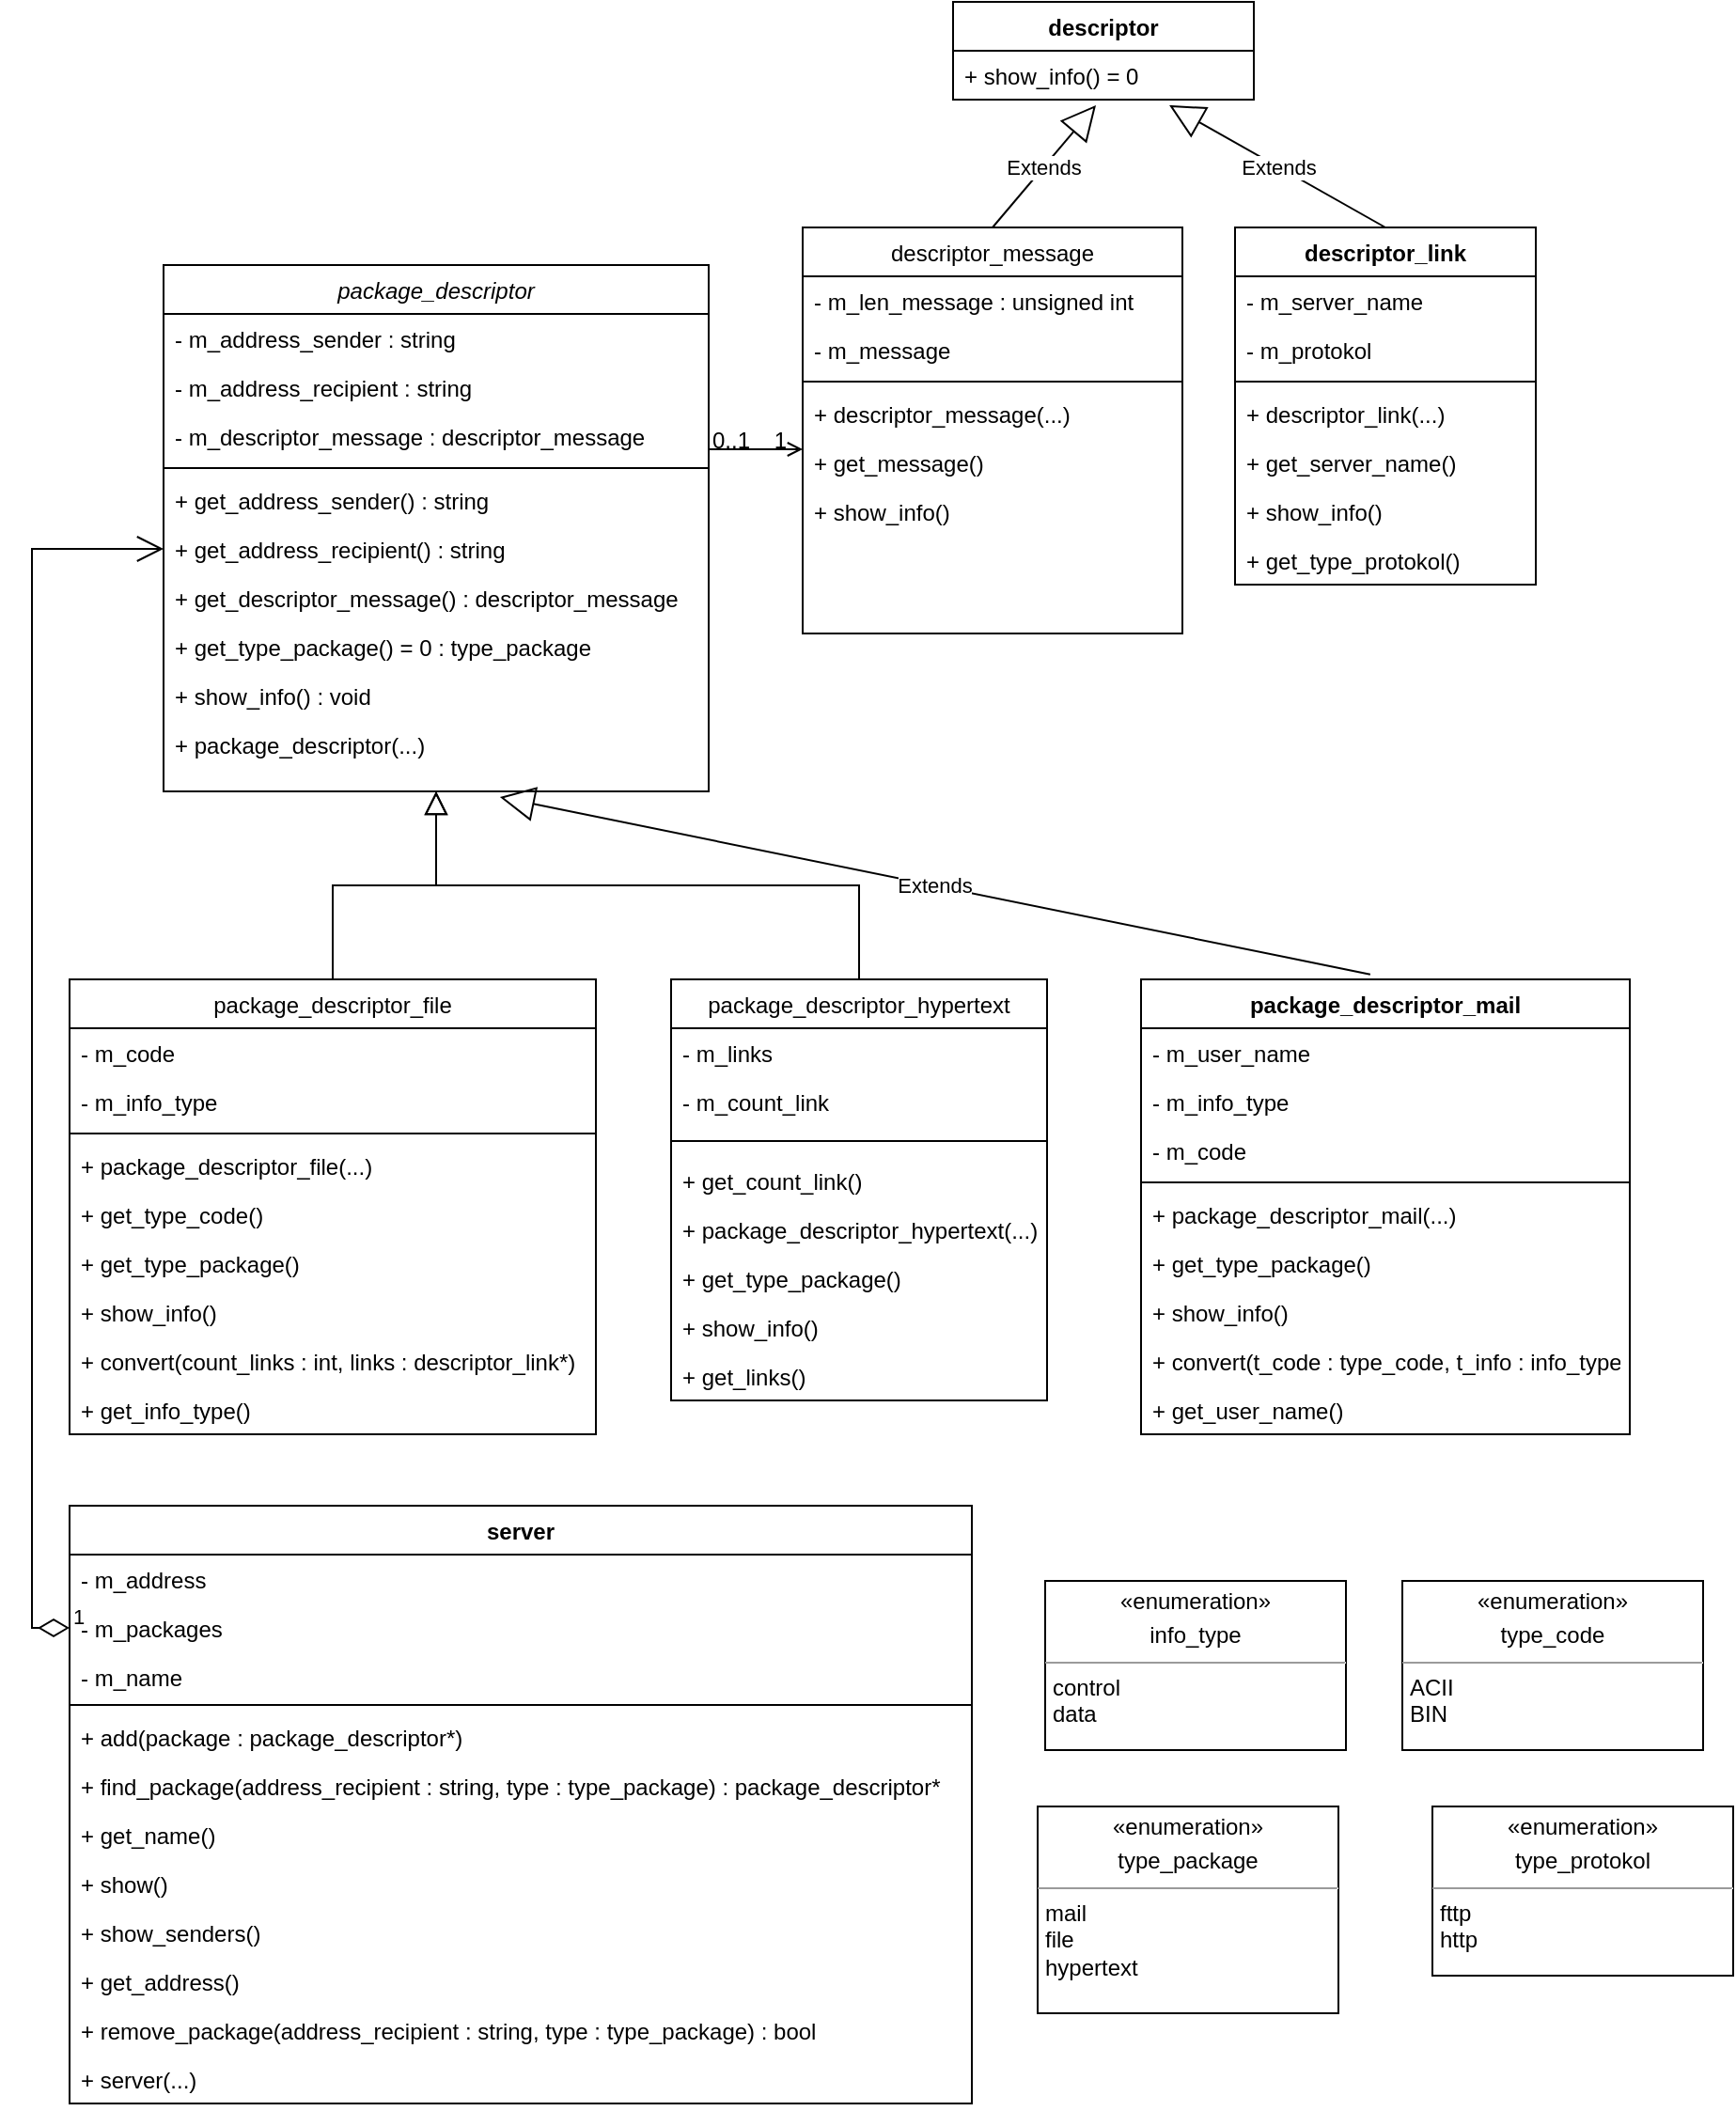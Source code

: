<mxfile version="20.7.4" type="device"><diagram id="C5RBs43oDa-KdzZeNtuy" name="Page-1"><mxGraphModel dx="1434" dy="764" grid="1" gridSize="10" guides="1" tooltips="1" connect="1" arrows="1" fold="1" page="1" pageScale="1" pageWidth="827" pageHeight="1169" math="0" shadow="0"><root><mxCell id="WIyWlLk6GJQsqaUBKTNV-0"/><mxCell id="WIyWlLk6GJQsqaUBKTNV-1" parent="WIyWlLk6GJQsqaUBKTNV-0"/><mxCell id="zkfFHV4jXpPFQw0GAbJ--0" value="package_descriptor" style="swimlane;fontStyle=2;align=center;verticalAlign=top;childLayout=stackLayout;horizontal=1;startSize=26;horizontalStack=0;resizeParent=1;resizeLast=0;collapsible=1;marginBottom=0;rounded=0;shadow=0;strokeWidth=1;" parent="WIyWlLk6GJQsqaUBKTNV-1" vertex="1"><mxGeometry x="90" y="160" width="290" height="280" as="geometry"><mxRectangle x="230" y="140" width="160" height="26" as="alternateBounds"/></mxGeometry></mxCell><mxCell id="zkfFHV4jXpPFQw0GAbJ--1" value="- m_address_sender : string" style="text;align=left;verticalAlign=top;spacingLeft=4;spacingRight=4;overflow=hidden;rotatable=0;points=[[0,0.5],[1,0.5]];portConstraint=eastwest;" parent="zkfFHV4jXpPFQw0GAbJ--0" vertex="1"><mxGeometry y="26" width="290" height="26" as="geometry"/></mxCell><mxCell id="zkfFHV4jXpPFQw0GAbJ--2" value="- m_address_recipient : string" style="text;align=left;verticalAlign=top;spacingLeft=4;spacingRight=4;overflow=hidden;rotatable=0;points=[[0,0.5],[1,0.5]];portConstraint=eastwest;rounded=0;shadow=0;html=0;" parent="zkfFHV4jXpPFQw0GAbJ--0" vertex="1"><mxGeometry y="52" width="290" height="26" as="geometry"/></mxCell><mxCell id="zkfFHV4jXpPFQw0GAbJ--3" value="- m_descriptor_message : descriptor_message" style="text;align=left;verticalAlign=top;spacingLeft=4;spacingRight=4;overflow=hidden;rotatable=0;points=[[0,0.5],[1,0.5]];portConstraint=eastwest;rounded=0;shadow=0;html=0;" parent="zkfFHV4jXpPFQw0GAbJ--0" vertex="1"><mxGeometry y="78" width="290" height="26" as="geometry"/></mxCell><mxCell id="zkfFHV4jXpPFQw0GAbJ--4" value="" style="line;html=1;strokeWidth=1;align=left;verticalAlign=middle;spacingTop=-1;spacingLeft=3;spacingRight=3;rotatable=0;labelPosition=right;points=[];portConstraint=eastwest;" parent="zkfFHV4jXpPFQw0GAbJ--0" vertex="1"><mxGeometry y="104" width="290" height="8" as="geometry"/></mxCell><mxCell id="3b6zSzHuqRh1_WvAbFg7-2" value="+ get_address_sender() : string" style="text;strokeColor=none;fillColor=none;align=left;verticalAlign=top;spacingLeft=4;spacingRight=4;overflow=hidden;rotatable=0;points=[[0,0.5],[1,0.5]];portConstraint=eastwest;" vertex="1" parent="zkfFHV4jXpPFQw0GAbJ--0"><mxGeometry y="112" width="290" height="26" as="geometry"/></mxCell><mxCell id="3b6zSzHuqRh1_WvAbFg7-3" value="+ get_address_recipient() : string" style="text;strokeColor=none;fillColor=none;align=left;verticalAlign=top;spacingLeft=4;spacingRight=4;overflow=hidden;rotatable=0;points=[[0,0.5],[1,0.5]];portConstraint=eastwest;" vertex="1" parent="zkfFHV4jXpPFQw0GAbJ--0"><mxGeometry y="138" width="290" height="26" as="geometry"/></mxCell><mxCell id="3b6zSzHuqRh1_WvAbFg7-4" value="+ get_descriptor_message() : descriptor_message" style="text;strokeColor=none;fillColor=none;align=left;verticalAlign=top;spacingLeft=4;spacingRight=4;overflow=hidden;rotatable=0;points=[[0,0.5],[1,0.5]];portConstraint=eastwest;" vertex="1" parent="zkfFHV4jXpPFQw0GAbJ--0"><mxGeometry y="164" width="290" height="26" as="geometry"/></mxCell><mxCell id="3b6zSzHuqRh1_WvAbFg7-5" value="+ get_type_package() = 0 : type_package" style="text;strokeColor=none;fillColor=none;align=left;verticalAlign=top;spacingLeft=4;spacingRight=4;overflow=hidden;rotatable=0;points=[[0,0.5],[1,0.5]];portConstraint=eastwest;" vertex="1" parent="zkfFHV4jXpPFQw0GAbJ--0"><mxGeometry y="190" width="290" height="26" as="geometry"/></mxCell><mxCell id="3b6zSzHuqRh1_WvAbFg7-6" value="+ show_info() : void" style="text;strokeColor=none;fillColor=none;align=left;verticalAlign=top;spacingLeft=4;spacingRight=4;overflow=hidden;rotatable=0;points=[[0,0.5],[1,0.5]];portConstraint=eastwest;" vertex="1" parent="zkfFHV4jXpPFQw0GAbJ--0"><mxGeometry y="216" width="290" height="26" as="geometry"/></mxCell><mxCell id="zkfFHV4jXpPFQw0GAbJ--5" value="+ package_descriptor(...)&#10;" style="text;align=left;verticalAlign=top;spacingLeft=4;spacingRight=4;overflow=hidden;rotatable=0;points=[[0,0.5],[1,0.5]];portConstraint=eastwest;" parent="zkfFHV4jXpPFQw0GAbJ--0" vertex="1"><mxGeometry y="242" width="290" height="38" as="geometry"/></mxCell><mxCell id="zkfFHV4jXpPFQw0GAbJ--6" value="package_descriptor_file" style="swimlane;fontStyle=0;align=center;verticalAlign=top;childLayout=stackLayout;horizontal=1;startSize=26;horizontalStack=0;resizeParent=1;resizeLast=0;collapsible=1;marginBottom=0;rounded=0;shadow=0;strokeWidth=1;" parent="WIyWlLk6GJQsqaUBKTNV-1" vertex="1"><mxGeometry x="40" y="540" width="280" height="242" as="geometry"><mxRectangle x="130" y="380" width="160" height="26" as="alternateBounds"/></mxGeometry></mxCell><mxCell id="zkfFHV4jXpPFQw0GAbJ--7" value="- m_code" style="text;align=left;verticalAlign=top;spacingLeft=4;spacingRight=4;overflow=hidden;rotatable=0;points=[[0,0.5],[1,0.5]];portConstraint=eastwest;" parent="zkfFHV4jXpPFQw0GAbJ--6" vertex="1"><mxGeometry y="26" width="280" height="26" as="geometry"/></mxCell><mxCell id="zkfFHV4jXpPFQw0GAbJ--8" value="- m_info_type" style="text;align=left;verticalAlign=top;spacingLeft=4;spacingRight=4;overflow=hidden;rotatable=0;points=[[0,0.5],[1,0.5]];portConstraint=eastwest;rounded=0;shadow=0;html=0;" parent="zkfFHV4jXpPFQw0GAbJ--6" vertex="1"><mxGeometry y="52" width="280" height="26" as="geometry"/></mxCell><mxCell id="zkfFHV4jXpPFQw0GAbJ--9" value="" style="line;html=1;strokeWidth=1;align=left;verticalAlign=middle;spacingTop=-1;spacingLeft=3;spacingRight=3;rotatable=0;labelPosition=right;points=[];portConstraint=eastwest;" parent="zkfFHV4jXpPFQw0GAbJ--6" vertex="1"><mxGeometry y="78" width="280" height="8" as="geometry"/></mxCell><mxCell id="zkfFHV4jXpPFQw0GAbJ--11" value="+ package_descriptor_file(...)" style="text;align=left;verticalAlign=top;spacingLeft=4;spacingRight=4;overflow=hidden;rotatable=0;points=[[0,0.5],[1,0.5]];portConstraint=eastwest;" parent="zkfFHV4jXpPFQw0GAbJ--6" vertex="1"><mxGeometry y="86" width="280" height="26" as="geometry"/></mxCell><mxCell id="3b6zSzHuqRh1_WvAbFg7-22" value="+ get_type_code()" style="text;strokeColor=none;fillColor=none;align=left;verticalAlign=top;spacingLeft=4;spacingRight=4;overflow=hidden;rotatable=0;points=[[0,0.5],[1,0.5]];portConstraint=eastwest;" vertex="1" parent="zkfFHV4jXpPFQw0GAbJ--6"><mxGeometry y="112" width="280" height="26" as="geometry"/></mxCell><mxCell id="3b6zSzHuqRh1_WvAbFg7-24" value="+ get_type_package()" style="text;strokeColor=none;fillColor=none;align=left;verticalAlign=top;spacingLeft=4;spacingRight=4;overflow=hidden;rotatable=0;points=[[0,0.5],[1,0.5]];portConstraint=eastwest;" vertex="1" parent="zkfFHV4jXpPFQw0GAbJ--6"><mxGeometry y="138" width="280" height="26" as="geometry"/></mxCell><mxCell id="3b6zSzHuqRh1_WvAbFg7-25" value="+ show_info()" style="text;strokeColor=none;fillColor=none;align=left;verticalAlign=top;spacingLeft=4;spacingRight=4;overflow=hidden;rotatable=0;points=[[0,0.5],[1,0.5]];portConstraint=eastwest;" vertex="1" parent="zkfFHV4jXpPFQw0GAbJ--6"><mxGeometry y="164" width="280" height="26" as="geometry"/></mxCell><mxCell id="3b6zSzHuqRh1_WvAbFg7-26" value="+ convert(count_links : int, links : descriptor_link*)" style="text;strokeColor=none;fillColor=none;align=left;verticalAlign=top;spacingLeft=4;spacingRight=4;overflow=hidden;rotatable=0;points=[[0,0.5],[1,0.5]];portConstraint=eastwest;" vertex="1" parent="zkfFHV4jXpPFQw0GAbJ--6"><mxGeometry y="190" width="280" height="26" as="geometry"/></mxCell><mxCell id="3b6zSzHuqRh1_WvAbFg7-23" value="+ get_info_type()" style="text;strokeColor=none;fillColor=none;align=left;verticalAlign=top;spacingLeft=4;spacingRight=4;overflow=hidden;rotatable=0;points=[[0,0.5],[1,0.5]];portConstraint=eastwest;" vertex="1" parent="zkfFHV4jXpPFQw0GAbJ--6"><mxGeometry y="216" width="280" height="26" as="geometry"/></mxCell><mxCell id="zkfFHV4jXpPFQw0GAbJ--12" value="" style="endArrow=block;endSize=10;endFill=0;shadow=0;strokeWidth=1;rounded=0;edgeStyle=elbowEdgeStyle;elbow=vertical;" parent="WIyWlLk6GJQsqaUBKTNV-1" source="zkfFHV4jXpPFQw0GAbJ--6" target="zkfFHV4jXpPFQw0GAbJ--0" edge="1"><mxGeometry width="160" relative="1" as="geometry"><mxPoint x="200" y="243" as="sourcePoint"/><mxPoint x="200" y="243" as="targetPoint"/></mxGeometry></mxCell><mxCell id="zkfFHV4jXpPFQw0GAbJ--13" value="package_descriptor_hypertext" style="swimlane;fontStyle=0;align=center;verticalAlign=top;childLayout=stackLayout;horizontal=1;startSize=26;horizontalStack=0;resizeParent=1;resizeLast=0;collapsible=1;marginBottom=0;rounded=0;shadow=0;strokeWidth=1;" parent="WIyWlLk6GJQsqaUBKTNV-1" vertex="1"><mxGeometry x="360" y="540" width="200" height="224" as="geometry"><mxRectangle x="340" y="380" width="170" height="26" as="alternateBounds"/></mxGeometry></mxCell><mxCell id="3b6zSzHuqRh1_WvAbFg7-27" value="- m_links" style="text;strokeColor=none;fillColor=none;align=left;verticalAlign=top;spacingLeft=4;spacingRight=4;overflow=hidden;rotatable=0;points=[[0,0.5],[1,0.5]];portConstraint=eastwest;" vertex="1" parent="zkfFHV4jXpPFQw0GAbJ--13"><mxGeometry y="26" width="200" height="26" as="geometry"/></mxCell><mxCell id="zkfFHV4jXpPFQw0GAbJ--14" value="- m_count_link" style="text;align=left;verticalAlign=top;spacingLeft=4;spacingRight=4;overflow=hidden;rotatable=0;points=[[0,0.5],[1,0.5]];portConstraint=eastwest;" parent="zkfFHV4jXpPFQw0GAbJ--13" vertex="1"><mxGeometry y="52" width="200" height="26" as="geometry"/></mxCell><mxCell id="zkfFHV4jXpPFQw0GAbJ--15" value="" style="line;html=1;strokeWidth=1;align=left;verticalAlign=middle;spacingTop=-1;spacingLeft=3;spacingRight=3;rotatable=0;labelPosition=right;points=[];portConstraint=eastwest;" parent="zkfFHV4jXpPFQw0GAbJ--13" vertex="1"><mxGeometry y="78" width="200" height="16" as="geometry"/></mxCell><mxCell id="3b6zSzHuqRh1_WvAbFg7-29" value="+ get_count_link()" style="text;strokeColor=none;fillColor=none;align=left;verticalAlign=top;spacingLeft=4;spacingRight=4;overflow=hidden;rotatable=0;points=[[0,0.5],[1,0.5]];portConstraint=eastwest;" vertex="1" parent="zkfFHV4jXpPFQw0GAbJ--13"><mxGeometry y="94" width="200" height="26" as="geometry"/></mxCell><mxCell id="3b6zSzHuqRh1_WvAbFg7-28" value="+ package_descriptor_hypertext(...)" style="text;strokeColor=none;fillColor=none;align=left;verticalAlign=top;spacingLeft=4;spacingRight=4;overflow=hidden;rotatable=0;points=[[0,0.5],[1,0.5]];portConstraint=eastwest;" vertex="1" parent="zkfFHV4jXpPFQw0GAbJ--13"><mxGeometry y="120" width="200" height="26" as="geometry"/></mxCell><mxCell id="3b6zSzHuqRh1_WvAbFg7-31" value="+ get_type_package()" style="text;strokeColor=none;fillColor=none;align=left;verticalAlign=top;spacingLeft=4;spacingRight=4;overflow=hidden;rotatable=0;points=[[0,0.5],[1,0.5]];portConstraint=eastwest;" vertex="1" parent="zkfFHV4jXpPFQw0GAbJ--13"><mxGeometry y="146" width="200" height="26" as="geometry"/></mxCell><mxCell id="3b6zSzHuqRh1_WvAbFg7-32" value="+ show_info()" style="text;strokeColor=none;fillColor=none;align=left;verticalAlign=top;spacingLeft=4;spacingRight=4;overflow=hidden;rotatable=0;points=[[0,0.5],[1,0.5]];portConstraint=eastwest;" vertex="1" parent="zkfFHV4jXpPFQw0GAbJ--13"><mxGeometry y="172" width="200" height="26" as="geometry"/></mxCell><mxCell id="3b6zSzHuqRh1_WvAbFg7-30" value="+ get_links()" style="text;strokeColor=none;fillColor=none;align=left;verticalAlign=top;spacingLeft=4;spacingRight=4;overflow=hidden;rotatable=0;points=[[0,0.5],[1,0.5]];portConstraint=eastwest;" vertex="1" parent="zkfFHV4jXpPFQw0GAbJ--13"><mxGeometry y="198" width="200" height="26" as="geometry"/></mxCell><mxCell id="zkfFHV4jXpPFQw0GAbJ--16" value="" style="endArrow=block;endSize=10;endFill=0;shadow=0;strokeWidth=1;rounded=0;edgeStyle=elbowEdgeStyle;elbow=vertical;" parent="WIyWlLk6GJQsqaUBKTNV-1" source="zkfFHV4jXpPFQw0GAbJ--13" target="zkfFHV4jXpPFQw0GAbJ--0" edge="1"><mxGeometry width="160" relative="1" as="geometry"><mxPoint x="210" y="413" as="sourcePoint"/><mxPoint x="310" y="311" as="targetPoint"/></mxGeometry></mxCell><mxCell id="zkfFHV4jXpPFQw0GAbJ--17" value="descriptor_message" style="swimlane;fontStyle=0;align=center;verticalAlign=top;childLayout=stackLayout;horizontal=1;startSize=26;horizontalStack=0;resizeParent=1;resizeLast=0;collapsible=1;marginBottom=0;rounded=0;shadow=0;strokeWidth=1;" parent="WIyWlLk6GJQsqaUBKTNV-1" vertex="1"><mxGeometry x="430" y="140" width="202" height="216" as="geometry"><mxRectangle x="550" y="140" width="160" height="26" as="alternateBounds"/></mxGeometry></mxCell><mxCell id="zkfFHV4jXpPFQw0GAbJ--18" value="- m_len_message : unsigned int" style="text;align=left;verticalAlign=top;spacingLeft=4;spacingRight=4;overflow=hidden;rotatable=0;points=[[0,0.5],[1,0.5]];portConstraint=eastwest;" parent="zkfFHV4jXpPFQw0GAbJ--17" vertex="1"><mxGeometry y="26" width="202" height="26" as="geometry"/></mxCell><mxCell id="zkfFHV4jXpPFQw0GAbJ--19" value="- m_message" style="text;align=left;verticalAlign=top;spacingLeft=4;spacingRight=4;overflow=hidden;rotatable=0;points=[[0,0.5],[1,0.5]];portConstraint=eastwest;rounded=0;shadow=0;html=0;" parent="zkfFHV4jXpPFQw0GAbJ--17" vertex="1"><mxGeometry y="52" width="202" height="26" as="geometry"/></mxCell><mxCell id="zkfFHV4jXpPFQw0GAbJ--23" value="" style="line;html=1;strokeWidth=1;align=left;verticalAlign=middle;spacingTop=-1;spacingLeft=3;spacingRight=3;rotatable=0;labelPosition=right;points=[];portConstraint=eastwest;" parent="zkfFHV4jXpPFQw0GAbJ--17" vertex="1"><mxGeometry y="78" width="202" height="8" as="geometry"/></mxCell><mxCell id="zkfFHV4jXpPFQw0GAbJ--24" value="+ descriptor_message(...)" style="text;align=left;verticalAlign=top;spacingLeft=4;spacingRight=4;overflow=hidden;rotatable=0;points=[[0,0.5],[1,0.5]];portConstraint=eastwest;" parent="zkfFHV4jXpPFQw0GAbJ--17" vertex="1"><mxGeometry y="86" width="202" height="26" as="geometry"/></mxCell><mxCell id="zkfFHV4jXpPFQw0GAbJ--25" value="+ get_message()" style="text;align=left;verticalAlign=top;spacingLeft=4;spacingRight=4;overflow=hidden;rotatable=0;points=[[0,0.5],[1,0.5]];portConstraint=eastwest;" parent="zkfFHV4jXpPFQw0GAbJ--17" vertex="1"><mxGeometry y="112" width="202" height="26" as="geometry"/></mxCell><mxCell id="3b6zSzHuqRh1_WvAbFg7-21" value="+ show_info()" style="text;strokeColor=none;fillColor=none;align=left;verticalAlign=top;spacingLeft=4;spacingRight=4;overflow=hidden;rotatable=0;points=[[0,0.5],[1,0.5]];portConstraint=eastwest;" vertex="1" parent="zkfFHV4jXpPFQw0GAbJ--17"><mxGeometry y="138" width="202" height="26" as="geometry"/></mxCell><mxCell id="zkfFHV4jXpPFQw0GAbJ--26" value="" style="endArrow=open;shadow=0;strokeWidth=1;rounded=0;endFill=1;edgeStyle=elbowEdgeStyle;elbow=vertical;" parent="WIyWlLk6GJQsqaUBKTNV-1" source="zkfFHV4jXpPFQw0GAbJ--0" target="zkfFHV4jXpPFQw0GAbJ--17" edge="1"><mxGeometry x="0.5" y="41" relative="1" as="geometry"><mxPoint x="380" y="232" as="sourcePoint"/><mxPoint x="540" y="232" as="targetPoint"/><mxPoint x="-40" y="32" as="offset"/></mxGeometry></mxCell><mxCell id="zkfFHV4jXpPFQw0GAbJ--27" value="0..1" style="resizable=0;align=left;verticalAlign=bottom;labelBackgroundColor=none;fontSize=12;" parent="zkfFHV4jXpPFQw0GAbJ--26" connectable="0" vertex="1"><mxGeometry x="-1" relative="1" as="geometry"><mxPoint y="4" as="offset"/></mxGeometry></mxCell><mxCell id="zkfFHV4jXpPFQw0GAbJ--28" value="1" style="resizable=0;align=right;verticalAlign=bottom;labelBackgroundColor=none;fontSize=12;" parent="zkfFHV4jXpPFQw0GAbJ--26" connectable="0" vertex="1"><mxGeometry x="1" relative="1" as="geometry"><mxPoint x="-7" y="4" as="offset"/></mxGeometry></mxCell><mxCell id="3b6zSzHuqRh1_WvAbFg7-7" value="descriptor" style="swimlane;fontStyle=1;align=center;verticalAlign=top;childLayout=stackLayout;horizontal=1;startSize=26;horizontalStack=0;resizeParent=1;resizeParentMax=0;resizeLast=0;collapsible=1;marginBottom=0;" vertex="1" parent="WIyWlLk6GJQsqaUBKTNV-1"><mxGeometry x="510" y="20" width="160" height="52" as="geometry"/></mxCell><mxCell id="3b6zSzHuqRh1_WvAbFg7-10" value="+ show_info() = 0" style="text;strokeColor=none;fillColor=none;align=left;verticalAlign=top;spacingLeft=4;spacingRight=4;overflow=hidden;rotatable=0;points=[[0,0.5],[1,0.5]];portConstraint=eastwest;" vertex="1" parent="3b6zSzHuqRh1_WvAbFg7-7"><mxGeometry y="26" width="160" height="26" as="geometry"/></mxCell><mxCell id="3b6zSzHuqRh1_WvAbFg7-11" value="Extends" style="endArrow=block;endSize=16;endFill=0;html=1;rounded=0;exitX=0.5;exitY=0;exitDx=0;exitDy=0;entryX=0.475;entryY=1.115;entryDx=0;entryDy=0;entryPerimeter=0;" edge="1" parent="WIyWlLk6GJQsqaUBKTNV-1" source="zkfFHV4jXpPFQw0GAbJ--17" target="3b6zSzHuqRh1_WvAbFg7-10"><mxGeometry width="160" relative="1" as="geometry"><mxPoint x="541" y="190" as="sourcePoint"/><mxPoint x="701" y="190" as="targetPoint"/></mxGeometry></mxCell><mxCell id="3b6zSzHuqRh1_WvAbFg7-12" value="descriptor_link" style="swimlane;fontStyle=1;align=center;verticalAlign=top;childLayout=stackLayout;horizontal=1;startSize=26;horizontalStack=0;resizeParent=1;resizeParentMax=0;resizeLast=0;collapsible=1;marginBottom=0;" vertex="1" parent="WIyWlLk6GJQsqaUBKTNV-1"><mxGeometry x="660" y="140" width="160" height="190" as="geometry"/></mxCell><mxCell id="3b6zSzHuqRh1_WvAbFg7-16" value="- m_server_name" style="text;strokeColor=none;fillColor=none;align=left;verticalAlign=top;spacingLeft=4;spacingRight=4;overflow=hidden;rotatable=0;points=[[0,0.5],[1,0.5]];portConstraint=eastwest;" vertex="1" parent="3b6zSzHuqRh1_WvAbFg7-12"><mxGeometry y="26" width="160" height="26" as="geometry"/></mxCell><mxCell id="3b6zSzHuqRh1_WvAbFg7-13" value="- m_protokol" style="text;strokeColor=none;fillColor=none;align=left;verticalAlign=top;spacingLeft=4;spacingRight=4;overflow=hidden;rotatable=0;points=[[0,0.5],[1,0.5]];portConstraint=eastwest;" vertex="1" parent="3b6zSzHuqRh1_WvAbFg7-12"><mxGeometry y="52" width="160" height="26" as="geometry"/></mxCell><mxCell id="3b6zSzHuqRh1_WvAbFg7-14" value="" style="line;strokeWidth=1;fillColor=none;align=left;verticalAlign=middle;spacingTop=-1;spacingLeft=3;spacingRight=3;rotatable=0;labelPosition=right;points=[];portConstraint=eastwest;strokeColor=inherit;" vertex="1" parent="3b6zSzHuqRh1_WvAbFg7-12"><mxGeometry y="78" width="160" height="8" as="geometry"/></mxCell><mxCell id="3b6zSzHuqRh1_WvAbFg7-15" value="+ descriptor_link(...)" style="text;strokeColor=none;fillColor=none;align=left;verticalAlign=top;spacingLeft=4;spacingRight=4;overflow=hidden;rotatable=0;points=[[0,0.5],[1,0.5]];portConstraint=eastwest;" vertex="1" parent="3b6zSzHuqRh1_WvAbFg7-12"><mxGeometry y="86" width="160" height="26" as="geometry"/></mxCell><mxCell id="3b6zSzHuqRh1_WvAbFg7-18" value="+ get_server_name()" style="text;strokeColor=none;fillColor=none;align=left;verticalAlign=top;spacingLeft=4;spacingRight=4;overflow=hidden;rotatable=0;points=[[0,0.5],[1,0.5]];portConstraint=eastwest;" vertex="1" parent="3b6zSzHuqRh1_WvAbFg7-12"><mxGeometry y="112" width="160" height="26" as="geometry"/></mxCell><mxCell id="3b6zSzHuqRh1_WvAbFg7-19" value="+ show_info()" style="text;strokeColor=none;fillColor=none;align=left;verticalAlign=top;spacingLeft=4;spacingRight=4;overflow=hidden;rotatable=0;points=[[0,0.5],[1,0.5]];portConstraint=eastwest;" vertex="1" parent="3b6zSzHuqRh1_WvAbFg7-12"><mxGeometry y="138" width="160" height="26" as="geometry"/></mxCell><mxCell id="3b6zSzHuqRh1_WvAbFg7-17" value="+ get_type_protokol()" style="text;strokeColor=none;fillColor=none;align=left;verticalAlign=top;spacingLeft=4;spacingRight=4;overflow=hidden;rotatable=0;points=[[0,0.5],[1,0.5]];portConstraint=eastwest;" vertex="1" parent="3b6zSzHuqRh1_WvAbFg7-12"><mxGeometry y="164" width="160" height="26" as="geometry"/></mxCell><mxCell id="3b6zSzHuqRh1_WvAbFg7-20" value="Extends" style="endArrow=block;endSize=16;endFill=0;html=1;rounded=0;exitX=0.5;exitY=0;exitDx=0;exitDy=0;entryX=0.719;entryY=1.115;entryDx=0;entryDy=0;entryPerimeter=0;" edge="1" parent="WIyWlLk6GJQsqaUBKTNV-1" source="3b6zSzHuqRh1_WvAbFg7-12" target="3b6zSzHuqRh1_WvAbFg7-10"><mxGeometry width="160" relative="1" as="geometry"><mxPoint x="732.5" y="235.01" as="sourcePoint"/><mxPoint x="747.5" y="70.0" as="targetPoint"/></mxGeometry></mxCell><mxCell id="3b6zSzHuqRh1_WvAbFg7-33" value="package_descriptor_mail" style="swimlane;fontStyle=1;align=center;verticalAlign=top;childLayout=stackLayout;horizontal=1;startSize=26;horizontalStack=0;resizeParent=1;resizeParentMax=0;resizeLast=0;collapsible=1;marginBottom=0;" vertex="1" parent="WIyWlLk6GJQsqaUBKTNV-1"><mxGeometry x="610" y="540" width="260" height="242" as="geometry"/></mxCell><mxCell id="3b6zSzHuqRh1_WvAbFg7-34" value="- m_user_name" style="text;strokeColor=none;fillColor=none;align=left;verticalAlign=top;spacingLeft=4;spacingRight=4;overflow=hidden;rotatable=0;points=[[0,0.5],[1,0.5]];portConstraint=eastwest;" vertex="1" parent="3b6zSzHuqRh1_WvAbFg7-33"><mxGeometry y="26" width="260" height="26" as="geometry"/></mxCell><mxCell id="3b6zSzHuqRh1_WvAbFg7-68" value="- m_info_type" style="text;strokeColor=none;fillColor=none;align=left;verticalAlign=top;spacingLeft=4;spacingRight=4;overflow=hidden;rotatable=0;points=[[0,0.5],[1,0.5]];portConstraint=eastwest;" vertex="1" parent="3b6zSzHuqRh1_WvAbFg7-33"><mxGeometry y="52" width="260" height="26" as="geometry"/></mxCell><mxCell id="3b6zSzHuqRh1_WvAbFg7-67" value="- m_code" style="text;strokeColor=none;fillColor=none;align=left;verticalAlign=top;spacingLeft=4;spacingRight=4;overflow=hidden;rotatable=0;points=[[0,0.5],[1,0.5]];portConstraint=eastwest;" vertex="1" parent="3b6zSzHuqRh1_WvAbFg7-33"><mxGeometry y="78" width="260" height="26" as="geometry"/></mxCell><mxCell id="3b6zSzHuqRh1_WvAbFg7-35" value="" style="line;strokeWidth=1;fillColor=none;align=left;verticalAlign=middle;spacingTop=-1;spacingLeft=3;spacingRight=3;rotatable=0;labelPosition=right;points=[];portConstraint=eastwest;strokeColor=inherit;" vertex="1" parent="3b6zSzHuqRh1_WvAbFg7-33"><mxGeometry y="104" width="260" height="8" as="geometry"/></mxCell><mxCell id="3b6zSzHuqRh1_WvAbFg7-36" value="+ package_descriptor_mail(...)" style="text;strokeColor=none;fillColor=none;align=left;verticalAlign=top;spacingLeft=4;spacingRight=4;overflow=hidden;rotatable=0;points=[[0,0.5],[1,0.5]];portConstraint=eastwest;" vertex="1" parent="3b6zSzHuqRh1_WvAbFg7-33"><mxGeometry y="112" width="260" height="26" as="geometry"/></mxCell><mxCell id="3b6zSzHuqRh1_WvAbFg7-38" value="+ get_type_package()" style="text;strokeColor=none;fillColor=none;align=left;verticalAlign=top;spacingLeft=4;spacingRight=4;overflow=hidden;rotatable=0;points=[[0,0.5],[1,0.5]];portConstraint=eastwest;" vertex="1" parent="3b6zSzHuqRh1_WvAbFg7-33"><mxGeometry y="138" width="260" height="26" as="geometry"/></mxCell><mxCell id="3b6zSzHuqRh1_WvAbFg7-39" value="+ show_info()" style="text;strokeColor=none;fillColor=none;align=left;verticalAlign=top;spacingLeft=4;spacingRight=4;overflow=hidden;rotatable=0;points=[[0,0.5],[1,0.5]];portConstraint=eastwest;" vertex="1" parent="3b6zSzHuqRh1_WvAbFg7-33"><mxGeometry y="164" width="260" height="26" as="geometry"/></mxCell><mxCell id="3b6zSzHuqRh1_WvAbFg7-40" value="+ convert(t_code : type_code, t_info : info_type)" style="text;strokeColor=none;fillColor=none;align=left;verticalAlign=top;spacingLeft=4;spacingRight=4;overflow=hidden;rotatable=0;points=[[0,0.5],[1,0.5]];portConstraint=eastwest;" vertex="1" parent="3b6zSzHuqRh1_WvAbFg7-33"><mxGeometry y="190" width="260" height="26" as="geometry"/></mxCell><mxCell id="3b6zSzHuqRh1_WvAbFg7-37" value="+ get_user_name()" style="text;strokeColor=none;fillColor=none;align=left;verticalAlign=top;spacingLeft=4;spacingRight=4;overflow=hidden;rotatable=0;points=[[0,0.5],[1,0.5]];portConstraint=eastwest;" vertex="1" parent="3b6zSzHuqRh1_WvAbFg7-33"><mxGeometry y="216" width="260" height="26" as="geometry"/></mxCell><mxCell id="3b6zSzHuqRh1_WvAbFg7-41" value="Extends" style="endArrow=block;endSize=16;endFill=0;html=1;rounded=0;exitX=0.469;exitY=-0.011;exitDx=0;exitDy=0;exitPerimeter=0;entryX=0.617;entryY=1.079;entryDx=0;entryDy=0;entryPerimeter=0;" edge="1" parent="WIyWlLk6GJQsqaUBKTNV-1" source="3b6zSzHuqRh1_WvAbFg7-33" target="zkfFHV4jXpPFQw0GAbJ--5"><mxGeometry width="160" relative="1" as="geometry"><mxPoint x="700" y="480" as="sourcePoint"/><mxPoint x="860" y="480" as="targetPoint"/></mxGeometry></mxCell><mxCell id="3b6zSzHuqRh1_WvAbFg7-48" value="&lt;p style=&quot;margin:0px;margin-top:4px;text-align:center;&quot;&gt;«enumeration»&lt;br&gt;&lt;/p&gt;&lt;p style=&quot;margin:0px;margin-top:4px;text-align:center;&quot;&gt;info_type&lt;br&gt;&lt;/p&gt;&lt;hr size=&quot;1&quot;&gt;&lt;p style=&quot;margin:0px;margin-left:4px;&quot;&gt;control&lt;br&gt;&lt;/p&gt;&lt;p style=&quot;margin:0px;margin-left:4px;&quot;&gt;data&lt;/p&gt;" style="verticalAlign=top;align=left;overflow=fill;fontSize=12;fontFamily=Helvetica;html=1;" vertex="1" parent="WIyWlLk6GJQsqaUBKTNV-1"><mxGeometry x="559" y="860" width="160" height="90" as="geometry"/></mxCell><mxCell id="3b6zSzHuqRh1_WvAbFg7-50" value="&lt;p style=&quot;margin:0px;margin-top:4px;text-align:center;&quot;&gt;«enumeration»&lt;br&gt;&lt;/p&gt;&lt;p style=&quot;margin:0px;margin-top:4px;text-align:center;&quot;&gt;type_code&lt;br&gt;&lt;/p&gt;&lt;hr size=&quot;1&quot;&gt;&lt;p style=&quot;margin:0px;margin-left:4px;&quot;&gt;ACII&lt;br&gt;&lt;/p&gt;&lt;p style=&quot;margin:0px;margin-left:4px;&quot;&gt;BIN&lt;/p&gt;" style="verticalAlign=top;align=left;overflow=fill;fontSize=12;fontFamily=Helvetica;html=1;" vertex="1" parent="WIyWlLk6GJQsqaUBKTNV-1"><mxGeometry x="749" y="860" width="160" height="90" as="geometry"/></mxCell><mxCell id="3b6zSzHuqRh1_WvAbFg7-51" value="&lt;p style=&quot;margin:0px;margin-top:4px;text-align:center;&quot;&gt;«enumeration»&lt;br&gt;&lt;/p&gt;&lt;p style=&quot;margin:0px;margin-top:4px;text-align:center;&quot;&gt;type_package&lt;br&gt;&lt;/p&gt;&lt;hr size=&quot;1&quot;&gt;&lt;p style=&quot;margin:0px;margin-left:4px;&quot;&gt;mail&lt;br&gt;&lt;/p&gt;&lt;p style=&quot;margin:0px;margin-left:4px;&quot;&gt;file&lt;/p&gt;&lt;p style=&quot;margin:0px;margin-left:4px;&quot;&gt;hypertext&lt;br&gt;&lt;/p&gt;" style="verticalAlign=top;align=left;overflow=fill;fontSize=12;fontFamily=Helvetica;html=1;" vertex="1" parent="WIyWlLk6GJQsqaUBKTNV-1"><mxGeometry x="555" y="980" width="160" height="110" as="geometry"/></mxCell><mxCell id="3b6zSzHuqRh1_WvAbFg7-52" value="&lt;p style=&quot;margin:0px;margin-top:4px;text-align:center;&quot;&gt;«enumeration»&lt;br&gt;&lt;/p&gt;&lt;p style=&quot;margin:0px;margin-top:4px;text-align:center;&quot;&gt;type_protokol&lt;br&gt;&lt;/p&gt;&lt;hr size=&quot;1&quot;&gt;&lt;p style=&quot;margin:0px;margin-left:4px;&quot;&gt;fttp&lt;br&gt;&lt;/p&gt;&lt;p style=&quot;margin:0px;margin-left:4px;&quot;&gt;http&lt;/p&gt;" style="verticalAlign=top;align=left;overflow=fill;fontSize=12;fontFamily=Helvetica;html=1;" vertex="1" parent="WIyWlLk6GJQsqaUBKTNV-1"><mxGeometry x="765" y="980" width="160" height="90" as="geometry"/></mxCell><mxCell id="3b6zSzHuqRh1_WvAbFg7-53" value="server" style="swimlane;fontStyle=1;align=center;verticalAlign=top;childLayout=stackLayout;horizontal=1;startSize=26;horizontalStack=0;resizeParent=1;resizeParentMax=0;resizeLast=0;collapsible=1;marginBottom=0;" vertex="1" parent="WIyWlLk6GJQsqaUBKTNV-1"><mxGeometry x="40" y="820" width="480" height="318" as="geometry"/></mxCell><mxCell id="3b6zSzHuqRh1_WvAbFg7-57" value="- m_address" style="text;strokeColor=none;fillColor=none;align=left;verticalAlign=top;spacingLeft=4;spacingRight=4;overflow=hidden;rotatable=0;points=[[0,0.5],[1,0.5]];portConstraint=eastwest;" vertex="1" parent="3b6zSzHuqRh1_WvAbFg7-53"><mxGeometry y="26" width="480" height="26" as="geometry"/></mxCell><mxCell id="3b6zSzHuqRh1_WvAbFg7-58" value="- m_packages" style="text;strokeColor=none;fillColor=none;align=left;verticalAlign=top;spacingLeft=4;spacingRight=4;overflow=hidden;rotatable=0;points=[[0,0.5],[1,0.5]];portConstraint=eastwest;" vertex="1" parent="3b6zSzHuqRh1_WvAbFg7-53"><mxGeometry y="52" width="480" height="26" as="geometry"/></mxCell><mxCell id="3b6zSzHuqRh1_WvAbFg7-54" value="- m_name" style="text;strokeColor=none;fillColor=none;align=left;verticalAlign=top;spacingLeft=4;spacingRight=4;overflow=hidden;rotatable=0;points=[[0,0.5],[1,0.5]];portConstraint=eastwest;" vertex="1" parent="3b6zSzHuqRh1_WvAbFg7-53"><mxGeometry y="78" width="480" height="24" as="geometry"/></mxCell><mxCell id="3b6zSzHuqRh1_WvAbFg7-55" value="" style="line;strokeWidth=1;fillColor=none;align=left;verticalAlign=middle;spacingTop=-1;spacingLeft=3;spacingRight=3;rotatable=0;labelPosition=right;points=[];portConstraint=eastwest;strokeColor=inherit;" vertex="1" parent="3b6zSzHuqRh1_WvAbFg7-53"><mxGeometry y="102" width="480" height="8" as="geometry"/></mxCell><mxCell id="3b6zSzHuqRh1_WvAbFg7-59" value="+ add(package : package_descriptor*)" style="text;strokeColor=none;fillColor=none;align=left;verticalAlign=top;spacingLeft=4;spacingRight=4;overflow=hidden;rotatable=0;points=[[0,0.5],[1,0.5]];portConstraint=eastwest;" vertex="1" parent="3b6zSzHuqRh1_WvAbFg7-53"><mxGeometry y="110" width="480" height="26" as="geometry"/></mxCell><mxCell id="3b6zSzHuqRh1_WvAbFg7-60" value="+ find_package(address_recipient : string, type : type_package) : package_descriptor*" style="text;strokeColor=none;fillColor=none;align=left;verticalAlign=top;spacingLeft=4;spacingRight=4;overflow=hidden;rotatable=0;points=[[0,0.5],[1,0.5]];portConstraint=eastwest;" vertex="1" parent="3b6zSzHuqRh1_WvAbFg7-53"><mxGeometry y="136" width="480" height="26" as="geometry"/></mxCell><mxCell id="3b6zSzHuqRh1_WvAbFg7-62" value="+ get_name()" style="text;strokeColor=none;fillColor=none;align=left;verticalAlign=top;spacingLeft=4;spacingRight=4;overflow=hidden;rotatable=0;points=[[0,0.5],[1,0.5]];portConstraint=eastwest;" vertex="1" parent="3b6zSzHuqRh1_WvAbFg7-53"><mxGeometry y="162" width="480" height="26" as="geometry"/></mxCell><mxCell id="3b6zSzHuqRh1_WvAbFg7-64" value="+ show()" style="text;strokeColor=none;fillColor=none;align=left;verticalAlign=top;spacingLeft=4;spacingRight=4;overflow=hidden;rotatable=0;points=[[0,0.5],[1,0.5]];portConstraint=eastwest;" vertex="1" parent="3b6zSzHuqRh1_WvAbFg7-53"><mxGeometry y="188" width="480" height="26" as="geometry"/></mxCell><mxCell id="3b6zSzHuqRh1_WvAbFg7-65" value="+ show_senders()" style="text;strokeColor=none;fillColor=none;align=left;verticalAlign=top;spacingLeft=4;spacingRight=4;overflow=hidden;rotatable=0;points=[[0,0.5],[1,0.5]];portConstraint=eastwest;" vertex="1" parent="3b6zSzHuqRh1_WvAbFg7-53"><mxGeometry y="214" width="480" height="26" as="geometry"/></mxCell><mxCell id="3b6zSzHuqRh1_WvAbFg7-63" value="+ get_address()" style="text;strokeColor=none;fillColor=none;align=left;verticalAlign=top;spacingLeft=4;spacingRight=4;overflow=hidden;rotatable=0;points=[[0,0.5],[1,0.5]];portConstraint=eastwest;" vertex="1" parent="3b6zSzHuqRh1_WvAbFg7-53"><mxGeometry y="240" width="480" height="26" as="geometry"/></mxCell><mxCell id="3b6zSzHuqRh1_WvAbFg7-61" value="+ remove_package(address_recipient : string, type : type_package) : bool" style="text;strokeColor=none;fillColor=none;align=left;verticalAlign=top;spacingLeft=4;spacingRight=4;overflow=hidden;rotatable=0;points=[[0,0.5],[1,0.5]];portConstraint=eastwest;" vertex="1" parent="3b6zSzHuqRh1_WvAbFg7-53"><mxGeometry y="266" width="480" height="26" as="geometry"/></mxCell><mxCell id="3b6zSzHuqRh1_WvAbFg7-56" value="+ server(...)" style="text;strokeColor=none;fillColor=none;align=left;verticalAlign=top;spacingLeft=4;spacingRight=4;overflow=hidden;rotatable=0;points=[[0,0.5],[1,0.5]];portConstraint=eastwest;" vertex="1" parent="3b6zSzHuqRh1_WvAbFg7-53"><mxGeometry y="292" width="480" height="26" as="geometry"/></mxCell><mxCell id="3b6zSzHuqRh1_WvAbFg7-66" value="1" style="endArrow=open;html=1;endSize=12;startArrow=diamondThin;startSize=14;startFill=0;edgeStyle=orthogonalEdgeStyle;align=left;verticalAlign=bottom;rounded=0;exitX=0;exitY=0.5;exitDx=0;exitDy=0;entryX=0;entryY=0.5;entryDx=0;entryDy=0;" edge="1" parent="WIyWlLk6GJQsqaUBKTNV-1" source="3b6zSzHuqRh1_WvAbFg7-58" target="3b6zSzHuqRh1_WvAbFg7-3"><mxGeometry x="-1" y="3" relative="1" as="geometry"><mxPoint x="20" y="880" as="sourcePoint"/><mxPoint x="20" y="330" as="targetPoint"/><Array as="points"><mxPoint x="20" y="885"/><mxPoint x="20" y="311"/></Array></mxGeometry></mxCell></root></mxGraphModel></diagram></mxfile>